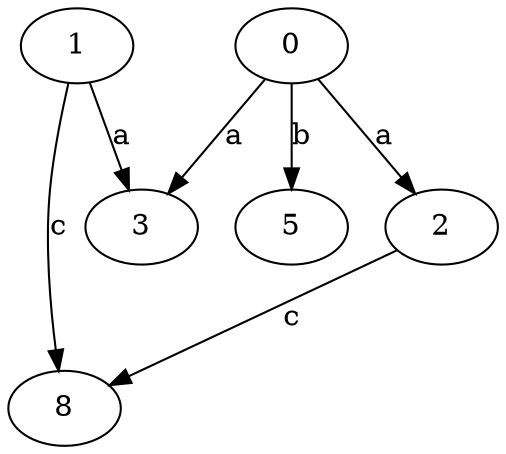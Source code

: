 strict digraph  {
1;
0;
2;
3;
5;
8;
1 -> 3  [label=a];
1 -> 8  [label=c];
0 -> 2  [label=a];
0 -> 3  [label=a];
0 -> 5  [label=b];
2 -> 8  [label=c];
}
